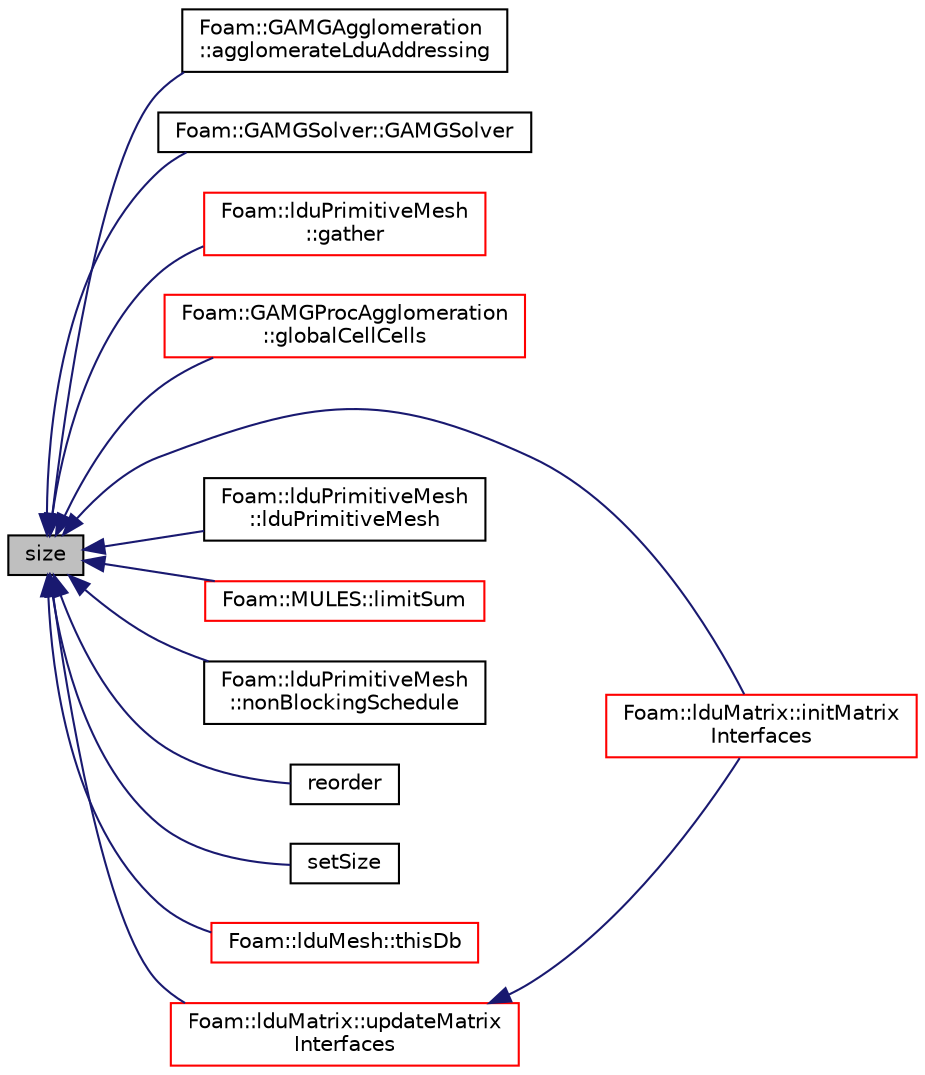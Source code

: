 digraph "size"
{
  bgcolor="transparent";
  edge [fontname="Helvetica",fontsize="10",labelfontname="Helvetica",labelfontsize="10"];
  node [fontname="Helvetica",fontsize="10",shape=record];
  rankdir="LR";
  Node1 [label="size",height=0.2,width=0.4,color="black", fillcolor="grey75", style="filled", fontcolor="black"];
  Node1 -> Node2 [dir="back",color="midnightblue",fontsize="10",style="solid",fontname="Helvetica"];
  Node2 [label="Foam::GAMGAgglomeration\l::agglomerateLduAddressing",height=0.2,width=0.4,color="black",URL="$a00896.html#a1f8676d38e3715d5330beb58b7883c90",tooltip="Assemble coarse mesh addressing. "];
  Node1 -> Node3 [dir="back",color="midnightblue",fontsize="10",style="solid",fontname="Helvetica"];
  Node3 [label="Foam::GAMGSolver::GAMGSolver",height=0.2,width=0.4,color="black",URL="$a00901.html#aa0bdfcc22c05f62778e77b175b6fdd66",tooltip="Construct from lduMatrix and solver controls. "];
  Node1 -> Node4 [dir="back",color="midnightblue",fontsize="10",style="solid",fontname="Helvetica"];
  Node4 [label="Foam::lduPrimitiveMesh\l::gather",height=0.2,width=0.4,color="red",URL="$a01285.html#ad7514c3eec68fa18c472b5dfe1c2b5a4",tooltip="Gather meshes from other processors onto procIDs[0]. "];
  Node1 -> Node5 [dir="back",color="midnightblue",fontsize="10",style="solid",fontname="Helvetica"];
  Node5 [label="Foam::GAMGProcAgglomeration\l::globalCellCells",height=0.2,width=0.4,color="red",URL="$a00900.html#a59b7daeb97bb6479a59cdeacff965dc5",tooltip="Debug: calculate global cell-cells. "];
  Node1 -> Node6 [dir="back",color="midnightblue",fontsize="10",style="solid",fontname="Helvetica"];
  Node6 [label="Foam::lduMatrix::initMatrix\lInterfaces",height=0.2,width=0.4,color="red",URL="$a01283.html#a2ad83869ca7c1993c7feb895fdb04f0d",tooltip="Initialise the update of interfaced interfaces. "];
  Node1 -> Node7 [dir="back",color="midnightblue",fontsize="10",style="solid",fontname="Helvetica"];
  Node7 [label="Foam::lduPrimitiveMesh\l::lduPrimitiveMesh",height=0.2,width=0.4,color="black",URL="$a01285.html#aeae1eb8af27cafdc116980dd48968d19",tooltip="Construct by combining multiple meshes. The meshes come from. "];
  Node1 -> Node8 [dir="back",color="midnightblue",fontsize="10",style="solid",fontname="Helvetica"];
  Node8 [label="Foam::MULES::limitSum",height=0.2,width=0.4,color="red",URL="$a10792.html#aaae3018ee0507861d4bc922ead356165"];
  Node1 -> Node9 [dir="back",color="midnightblue",fontsize="10",style="solid",fontname="Helvetica"];
  Node9 [label="Foam::lduPrimitiveMesh\l::nonBlockingSchedule",height=0.2,width=0.4,color="black",URL="$a01285.html#af618c6fc47fe14e5499baf2ef5ea39a7"];
  Node1 -> Node10 [dir="back",color="midnightblue",fontsize="10",style="solid",fontname="Helvetica"];
  Node10 [label="reorder",height=0.2,width=0.4,color="black",URL="$a02768.html#a7d239b46753df3dec8b986f9172316af",tooltip="Reorders elements. Ordering does not have to be done in. "];
  Node1 -> Node11 [dir="back",color="midnightblue",fontsize="10",style="solid",fontname="Helvetica"];
  Node11 [label="setSize",height=0.2,width=0.4,color="black",URL="$a02768.html#aedb985ffeaf1bdbfeccc2a8730405703",tooltip="Reset size of UPtrList. This can only be used to set the size. "];
  Node1 -> Node12 [dir="back",color="midnightblue",fontsize="10",style="solid",fontname="Helvetica"];
  Node12 [label="Foam::lduMesh::thisDb",height=0.2,width=0.4,color="red",URL="$a01284.html#a1954a3b5059aa17fa01f901274f5ac4a",tooltip="Return the object registry. "];
  Node1 -> Node13 [dir="back",color="midnightblue",fontsize="10",style="solid",fontname="Helvetica"];
  Node13 [label="Foam::lduMatrix::updateMatrix\lInterfaces",height=0.2,width=0.4,color="red",URL="$a01283.html#aa423ed49a5c32e780504798e57e4c3d6",tooltip="Update interfaced interfaces for matrix operations. "];
  Node13 -> Node6 [dir="back",color="midnightblue",fontsize="10",style="solid",fontname="Helvetica"];
}
